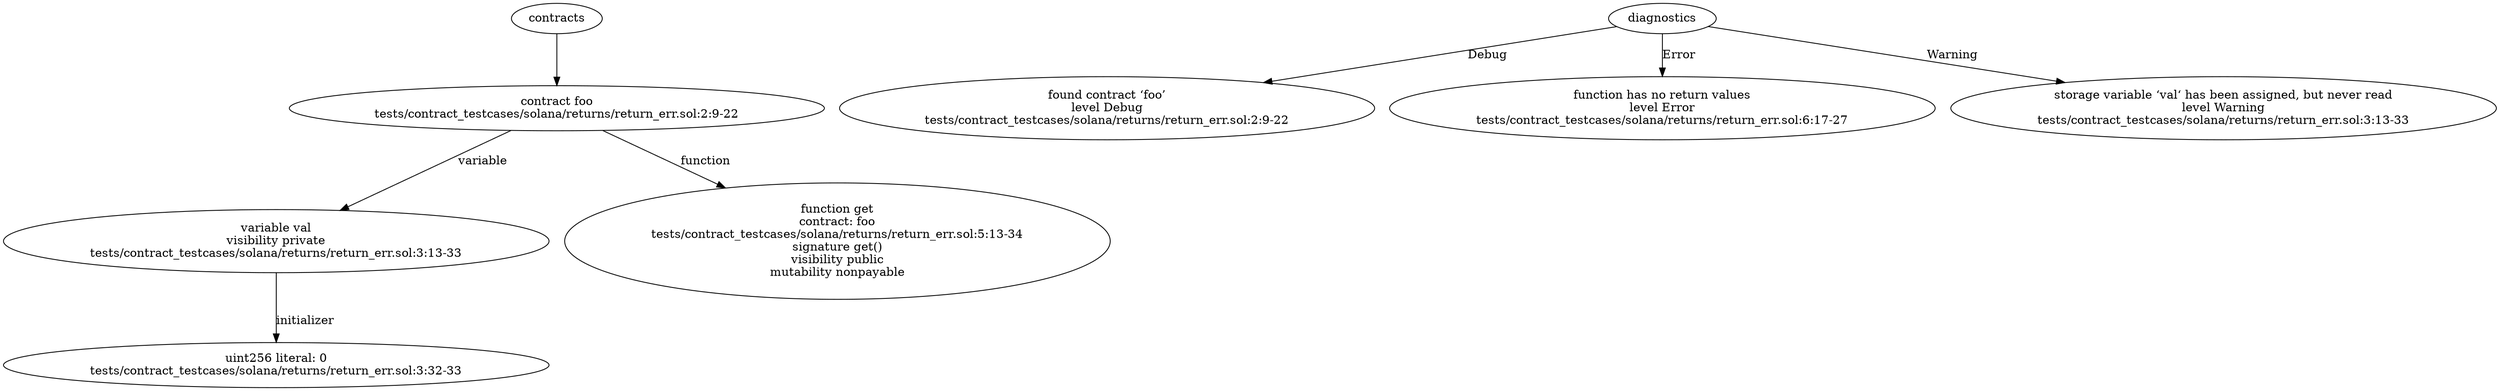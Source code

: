 strict digraph "tests/contract_testcases/solana/returns/return_err.sol" {
	contract [label="contract foo\ntests/contract_testcases/solana/returns/return_err.sol:2:9-22"]
	var [label="variable val\nvisibility private\ntests/contract_testcases/solana/returns/return_err.sol:3:13-33"]
	number_literal [label="uint256 literal: 0\ntests/contract_testcases/solana/returns/return_err.sol:3:32-33"]
	get [label="function get\ncontract: foo\ntests/contract_testcases/solana/returns/return_err.sol:5:13-34\nsignature get()\nvisibility public\nmutability nonpayable"]
	diagnostic [label="found contract ‘foo’\nlevel Debug\ntests/contract_testcases/solana/returns/return_err.sol:2:9-22"]
	diagnostic_8 [label="function has no return values\nlevel Error\ntests/contract_testcases/solana/returns/return_err.sol:6:17-27"]
	diagnostic_9 [label="storage variable ‘val‘ has been assigned, but never read\nlevel Warning\ntests/contract_testcases/solana/returns/return_err.sol:3:13-33"]
	contracts -> contract
	contract -> var [label="variable"]
	var -> number_literal [label="initializer"]
	contract -> get [label="function"]
	diagnostics -> diagnostic [label="Debug"]
	diagnostics -> diagnostic_8 [label="Error"]
	diagnostics -> diagnostic_9 [label="Warning"]
}
